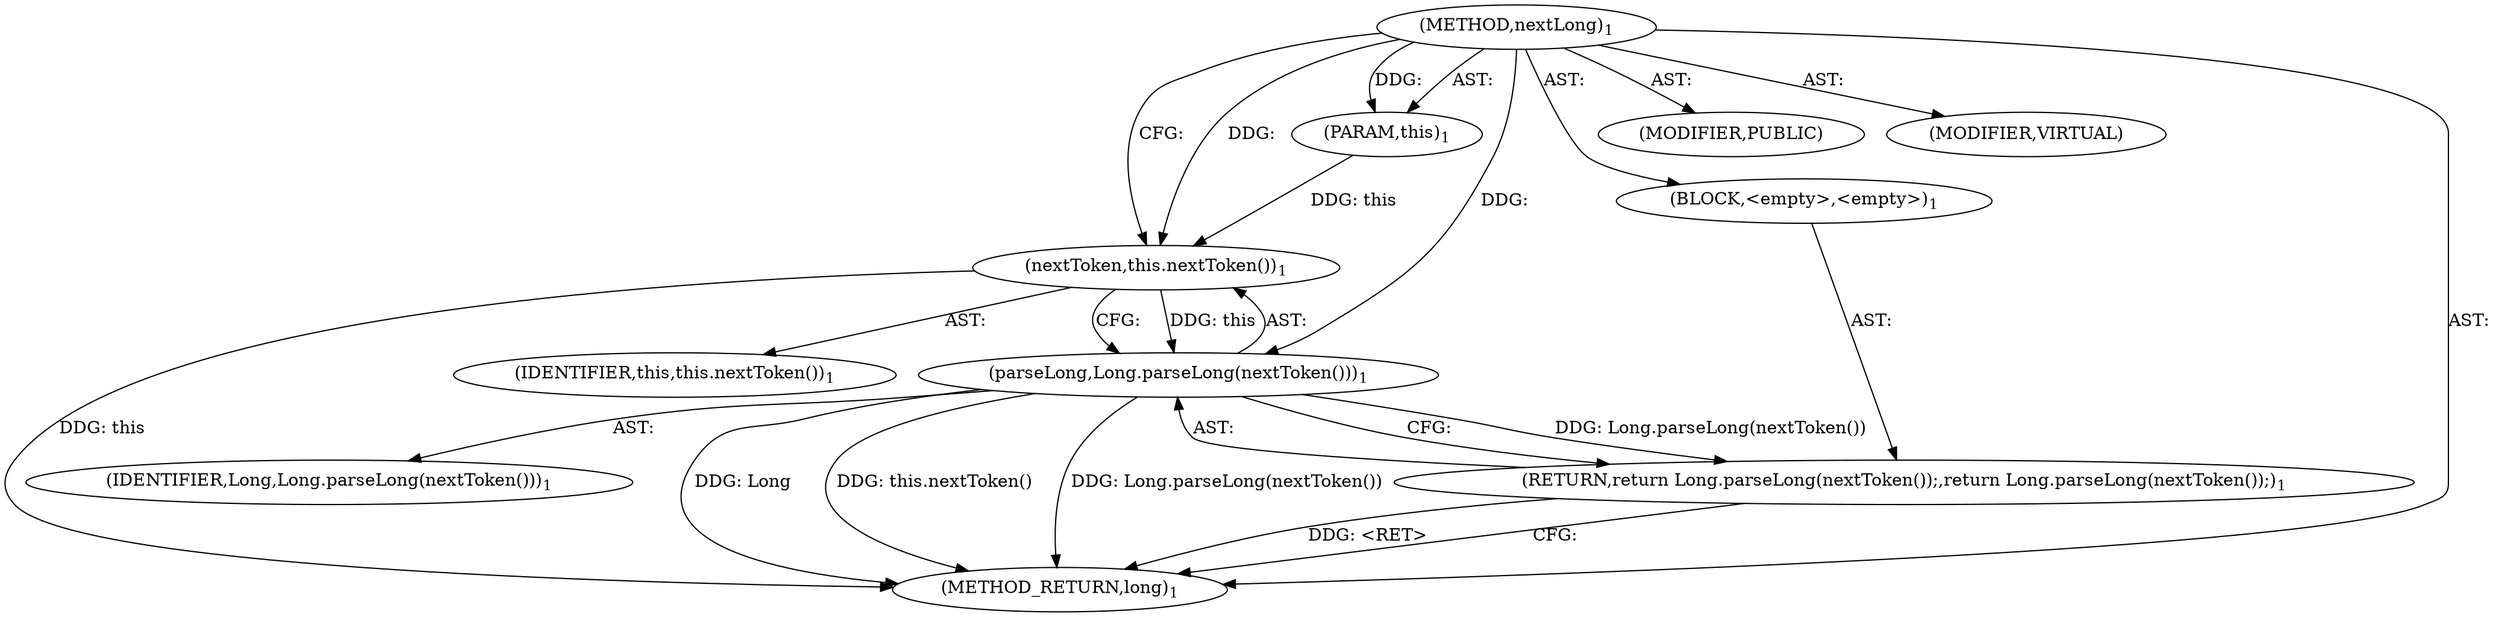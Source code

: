 digraph "nextLong" {  
"253" [label = <(METHOD,nextLong)<SUB>1</SUB>> ]
"27" [label = <(PARAM,this)<SUB>1</SUB>> ]
"254" [label = <(BLOCK,&lt;empty&gt;,&lt;empty&gt;)<SUB>1</SUB>> ]
"255" [label = <(RETURN,return Long.parseLong(nextToken());,return Long.parseLong(nextToken());)<SUB>1</SUB>> ]
"256" [label = <(parseLong,Long.parseLong(nextToken()))<SUB>1</SUB>> ]
"257" [label = <(IDENTIFIER,Long,Long.parseLong(nextToken()))<SUB>1</SUB>> ]
"258" [label = <(nextToken,this.nextToken())<SUB>1</SUB>> ]
"26" [label = <(IDENTIFIER,this,this.nextToken())<SUB>1</SUB>> ]
"259" [label = <(MODIFIER,PUBLIC)> ]
"260" [label = <(MODIFIER,VIRTUAL)> ]
"261" [label = <(METHOD_RETURN,long)<SUB>1</SUB>> ]
  "253" -> "27"  [ label = "AST: "] 
  "253" -> "254"  [ label = "AST: "] 
  "253" -> "259"  [ label = "AST: "] 
  "253" -> "260"  [ label = "AST: "] 
  "253" -> "261"  [ label = "AST: "] 
  "254" -> "255"  [ label = "AST: "] 
  "255" -> "256"  [ label = "AST: "] 
  "256" -> "257"  [ label = "AST: "] 
  "256" -> "258"  [ label = "AST: "] 
  "258" -> "26"  [ label = "AST: "] 
  "255" -> "261"  [ label = "CFG: "] 
  "256" -> "255"  [ label = "CFG: "] 
  "258" -> "256"  [ label = "CFG: "] 
  "253" -> "258"  [ label = "CFG: "] 
  "255" -> "261"  [ label = "DDG: &lt;RET&gt;"] 
  "256" -> "261"  [ label = "DDG: Long"] 
  "258" -> "261"  [ label = "DDG: this"] 
  "256" -> "261"  [ label = "DDG: this.nextToken()"] 
  "256" -> "261"  [ label = "DDG: Long.parseLong(nextToken())"] 
  "253" -> "27"  [ label = "DDG: "] 
  "256" -> "255"  [ label = "DDG: Long.parseLong(nextToken())"] 
  "253" -> "256"  [ label = "DDG: "] 
  "258" -> "256"  [ label = "DDG: this"] 
  "27" -> "258"  [ label = "DDG: this"] 
  "253" -> "258"  [ label = "DDG: "] 
}
